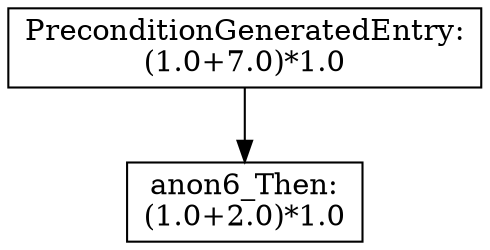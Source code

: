 digraph G {
n0 -> n4;
n0 [label="PreconditionGeneratedEntry:\n(1.0+7.0)*1.0",shape=box];
n4 [label="anon6_Then:\n(1.0+2.0)*1.0",shape=box];
}
